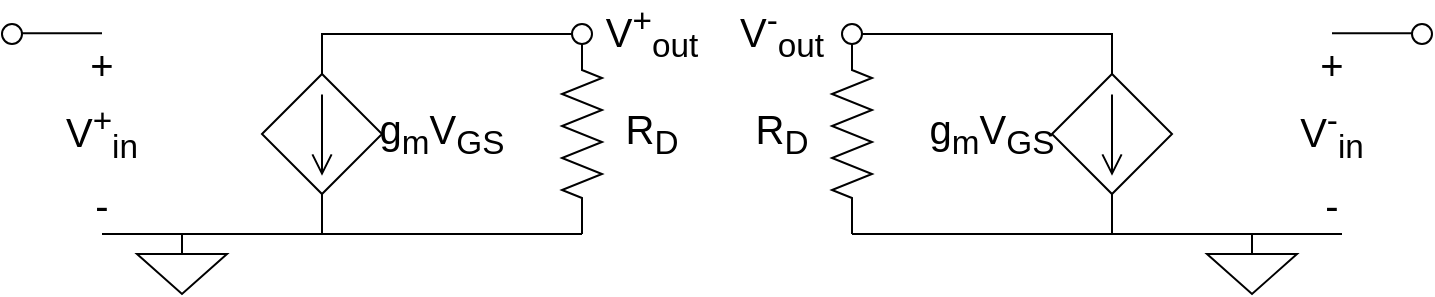 <mxfile version="24.2.5" type="device">
  <diagram name="第 1 页" id="e2apjPScWkacLu9K6uRY">
    <mxGraphModel dx="954" dy="663" grid="1" gridSize="10" guides="1" tooltips="1" connect="1" arrows="1" fold="1" page="1" pageScale="1" pageWidth="827" pageHeight="1169" math="0" shadow="0">
      <root>
        <mxCell id="0" />
        <mxCell id="1" parent="0" />
        <mxCell id="MC8g71kEEHypaPYs7d8e-1" value="" style="pointerEvents=1;verticalLabelPosition=bottom;shadow=0;dashed=0;align=center;html=1;verticalAlign=top;shape=mxgraph.electrical.resistors.resistor_2;rotation=90;" vertex="1" parent="1">
          <mxGeometry x="310" y="240" width="100" height="20" as="geometry" />
        </mxCell>
        <mxCell id="MC8g71kEEHypaPYs7d8e-3" value="" style="pointerEvents=1;verticalLabelPosition=bottom;shadow=0;dashed=0;align=center;html=1;verticalAlign=top;shape=mxgraph.electrical.signal_sources.source;aspect=fixed;points=[[0.5,0,0],[1,0.5,0],[0.5,1,0],[0,0.5,0]];elSignalType=dc2;elSourceType=dependent;" vertex="1" parent="1">
          <mxGeometry x="200" y="220" width="60" height="60" as="geometry" />
        </mxCell>
        <mxCell id="MC8g71kEEHypaPYs7d8e-4" value="" style="pointerEvents=1;verticalLabelPosition=bottom;shadow=0;dashed=0;align=center;html=1;verticalAlign=top;shape=mxgraph.electrical.signal_sources.signal_ground;" vertex="1" parent="1">
          <mxGeometry x="137.5" y="300" width="45" height="30" as="geometry" />
        </mxCell>
        <mxCell id="MC8g71kEEHypaPYs7d8e-5" value="" style="endArrow=none;html=1;strokeWidth=1;rounded=0;entryX=1;entryY=0.5;entryDx=0;entryDy=0;entryPerimeter=0;" edge="1" parent="1" target="MC8g71kEEHypaPYs7d8e-1">
          <mxGeometry width="100" relative="1" as="geometry">
            <mxPoint x="120" y="300" as="sourcePoint" />
            <mxPoint x="360" y="320" as="targetPoint" />
          </mxGeometry>
        </mxCell>
        <mxCell id="MC8g71kEEHypaPYs7d8e-6" value="" style="endArrow=none;html=1;strokeWidth=1;rounded=0;entryX=1;entryY=0.5;entryDx=0;entryDy=0;entryPerimeter=0;exitX=0.5;exitY=0;exitDx=0;exitDy=0;exitPerimeter=0;" edge="1" parent="1" source="MC8g71kEEHypaPYs7d8e-3">
          <mxGeometry width="100" relative="1" as="geometry">
            <mxPoint x="120" y="200" as="sourcePoint" />
            <mxPoint x="360" y="200" as="targetPoint" />
            <Array as="points">
              <mxPoint x="230" y="200" />
            </Array>
          </mxGeometry>
        </mxCell>
        <mxCell id="MC8g71kEEHypaPYs7d8e-7" value="" style="endArrow=none;html=1;strokeWidth=1;rounded=0;entryX=0.5;entryY=1;entryDx=0;entryDy=0;entryPerimeter=0;" edge="1" parent="1" target="MC8g71kEEHypaPYs7d8e-3">
          <mxGeometry width="100" relative="1" as="geometry">
            <mxPoint x="230" y="300" as="sourcePoint" />
            <mxPoint x="280" y="190" as="targetPoint" />
          </mxGeometry>
        </mxCell>
        <mxCell id="MC8g71kEEHypaPYs7d8e-8" value="" style="verticalLabelPosition=bottom;shadow=0;dashed=0;align=center;html=1;verticalAlign=top;strokeWidth=1;shape=ellipse;" vertex="1" parent="1">
          <mxGeometry x="355" y="195" width="10" height="10" as="geometry" />
        </mxCell>
        <mxCell id="MC8g71kEEHypaPYs7d8e-9" value="" style="endArrow=none;html=1;strokeWidth=1;rounded=0;" edge="1" parent="1">
          <mxGeometry width="100" relative="1" as="geometry">
            <mxPoint x="80" y="199.66" as="sourcePoint" />
            <mxPoint x="120" y="199.66" as="targetPoint" />
          </mxGeometry>
        </mxCell>
        <mxCell id="MC8g71kEEHypaPYs7d8e-11" value="" style="verticalLabelPosition=bottom;shadow=0;dashed=0;align=center;html=1;verticalAlign=top;strokeWidth=1;shape=ellipse;" vertex="1" parent="1">
          <mxGeometry x="70" y="195" width="10" height="10" as="geometry" />
        </mxCell>
        <mxCell id="MC8g71kEEHypaPYs7d8e-12" value="+" style="text;html=1;align=center;verticalAlign=middle;whiteSpace=wrap;rounded=0;fontSize=20;" vertex="1" parent="1">
          <mxGeometry x="90" y="200" width="60" height="30" as="geometry" />
        </mxCell>
        <mxCell id="MC8g71kEEHypaPYs7d8e-13" value="-" style="text;html=1;align=center;verticalAlign=middle;whiteSpace=wrap;rounded=0;fontSize=20;" vertex="1" parent="1">
          <mxGeometry x="90" y="270" width="60" height="30" as="geometry" />
        </mxCell>
        <mxCell id="MC8g71kEEHypaPYs7d8e-14" value="V&lt;sup&gt;+&lt;/sup&gt;&lt;font style=&quot;font-size: 20px;&quot;&gt;&lt;sub&gt;in&lt;/sub&gt;&lt;/font&gt;" style="text;html=1;align=center;verticalAlign=middle;whiteSpace=wrap;rounded=0;fontSize=20;" vertex="1" parent="1">
          <mxGeometry x="90" y="235" width="60" height="30" as="geometry" />
        </mxCell>
        <mxCell id="MC8g71kEEHypaPYs7d8e-15" value="g&lt;sub&gt;m&lt;/sub&gt;V&lt;sub&gt;GS&lt;/sub&gt;" style="text;html=1;align=center;verticalAlign=middle;whiteSpace=wrap;rounded=0;fontSize=20;" vertex="1" parent="1">
          <mxGeometry x="260" y="235" width="60" height="30" as="geometry" />
        </mxCell>
        <mxCell id="MC8g71kEEHypaPYs7d8e-16" value="R&lt;sub&gt;D&lt;/sub&gt;" style="text;html=1;align=center;verticalAlign=middle;whiteSpace=wrap;rounded=0;fontSize=20;" vertex="1" parent="1">
          <mxGeometry x="365" y="235" width="60" height="30" as="geometry" />
        </mxCell>
        <mxCell id="MC8g71kEEHypaPYs7d8e-17" value="V&lt;sup&gt;+&lt;/sup&gt;&lt;sub&gt;out&lt;/sub&gt;" style="text;html=1;align=center;verticalAlign=middle;whiteSpace=wrap;rounded=0;fontSize=20;" vertex="1" parent="1">
          <mxGeometry x="365" y="185" width="60" height="30" as="geometry" />
        </mxCell>
        <mxCell id="MC8g71kEEHypaPYs7d8e-18" value="" style="pointerEvents=1;verticalLabelPosition=bottom;shadow=0;dashed=0;align=center;html=1;verticalAlign=top;shape=mxgraph.electrical.resistors.resistor_2;rotation=90;flipH=0;" vertex="1" parent="1">
          <mxGeometry x="445" y="240" width="100" height="20" as="geometry" />
        </mxCell>
        <mxCell id="MC8g71kEEHypaPYs7d8e-19" value="" style="pointerEvents=1;verticalLabelPosition=bottom;shadow=0;dashed=0;align=center;html=1;verticalAlign=top;shape=mxgraph.electrical.signal_sources.source;aspect=fixed;points=[[0.5,0,0],[1,0.5,0],[0.5,1,0],[0,0.5,0]];elSignalType=dc2;elSourceType=dependent;flipH=0;" vertex="1" parent="1">
          <mxGeometry x="595" y="220" width="60" height="60" as="geometry" />
        </mxCell>
        <mxCell id="MC8g71kEEHypaPYs7d8e-20" value="" style="pointerEvents=1;verticalLabelPosition=bottom;shadow=0;dashed=0;align=center;html=1;verticalAlign=top;shape=mxgraph.electrical.signal_sources.signal_ground;flipH=0;" vertex="1" parent="1">
          <mxGeometry x="672.5" y="300" width="45" height="30" as="geometry" />
        </mxCell>
        <mxCell id="MC8g71kEEHypaPYs7d8e-21" value="" style="endArrow=none;html=1;strokeWidth=1;rounded=0;entryX=1;entryY=0.5;entryDx=0;entryDy=0;entryPerimeter=0;" edge="1" parent="1" target="MC8g71kEEHypaPYs7d8e-18">
          <mxGeometry width="100" relative="1" as="geometry">
            <mxPoint x="494.167" y="300" as="sourcePoint" />
            <mxPoint x="254.167" y="320" as="targetPoint" />
          </mxGeometry>
        </mxCell>
        <mxCell id="MC8g71kEEHypaPYs7d8e-22" value="" style="endArrow=none;html=1;strokeWidth=1;rounded=0;entryX=1;entryY=0.5;entryDx=0;entryDy=0;entryPerimeter=0;exitX=0.5;exitY=0;exitDx=0;exitDy=0;exitPerimeter=0;" edge="1" parent="1" source="MC8g71kEEHypaPYs7d8e-19">
          <mxGeometry width="100" relative="1" as="geometry">
            <mxPoint x="735" y="200" as="sourcePoint" />
            <mxPoint x="495" y="200" as="targetPoint" />
            <Array as="points">
              <mxPoint x="625" y="200" />
            </Array>
          </mxGeometry>
        </mxCell>
        <mxCell id="MC8g71kEEHypaPYs7d8e-23" value="" style="endArrow=none;html=1;strokeWidth=1;rounded=0;entryX=0.5;entryY=1;entryDx=0;entryDy=0;entryPerimeter=0;" edge="1" parent="1" target="MC8g71kEEHypaPYs7d8e-19">
          <mxGeometry width="100" relative="1" as="geometry">
            <mxPoint x="625" y="300" as="sourcePoint" />
            <mxPoint x="575" y="190" as="targetPoint" />
          </mxGeometry>
        </mxCell>
        <mxCell id="MC8g71kEEHypaPYs7d8e-24" value="" style="verticalLabelPosition=bottom;shadow=0;dashed=0;align=center;html=1;verticalAlign=top;strokeWidth=1;shape=ellipse;flipH=0;" vertex="1" parent="1">
          <mxGeometry x="490" y="195" width="10" height="10" as="geometry" />
        </mxCell>
        <mxCell id="MC8g71kEEHypaPYs7d8e-25" value="" style="endArrow=none;html=1;strokeWidth=1;rounded=0;" edge="1" parent="1">
          <mxGeometry width="100" relative="1" as="geometry">
            <mxPoint x="775" y="199.66" as="sourcePoint" />
            <mxPoint x="735" y="199.66" as="targetPoint" />
          </mxGeometry>
        </mxCell>
        <mxCell id="MC8g71kEEHypaPYs7d8e-26" value="" style="verticalLabelPosition=bottom;shadow=0;dashed=0;align=center;html=1;verticalAlign=top;strokeWidth=1;shape=ellipse;flipH=0;" vertex="1" parent="1">
          <mxGeometry x="775" y="195" width="10" height="10" as="geometry" />
        </mxCell>
        <mxCell id="MC8g71kEEHypaPYs7d8e-27" value="+" style="text;html=1;align=center;verticalAlign=middle;whiteSpace=wrap;rounded=0;fontSize=20;flipH=0;" vertex="1" parent="1">
          <mxGeometry x="705" y="200" width="60" height="30" as="geometry" />
        </mxCell>
        <mxCell id="MC8g71kEEHypaPYs7d8e-28" value="-" style="text;html=1;align=center;verticalAlign=middle;whiteSpace=wrap;rounded=0;fontSize=20;flipH=0;" vertex="1" parent="1">
          <mxGeometry x="705" y="270" width="60" height="30" as="geometry" />
        </mxCell>
        <mxCell id="MC8g71kEEHypaPYs7d8e-29" value="V&lt;sup&gt;-&lt;/sup&gt;&lt;font style=&quot;font-size: 20px;&quot;&gt;&lt;sub&gt;in&lt;/sub&gt;&lt;/font&gt;" style="text;html=1;align=center;verticalAlign=middle;whiteSpace=wrap;rounded=0;fontSize=20;flipH=0;" vertex="1" parent="1">
          <mxGeometry x="705" y="235" width="60" height="30" as="geometry" />
        </mxCell>
        <mxCell id="MC8g71kEEHypaPYs7d8e-30" value="g&lt;sub&gt;m&lt;/sub&gt;V&lt;sub&gt;GS&lt;/sub&gt;" style="text;html=1;align=center;verticalAlign=middle;whiteSpace=wrap;rounded=0;fontSize=20;flipH=0;" vertex="1" parent="1">
          <mxGeometry x="535" y="235" width="60" height="30" as="geometry" />
        </mxCell>
        <mxCell id="MC8g71kEEHypaPYs7d8e-31" value="R&lt;sub&gt;D&lt;/sub&gt;" style="text;html=1;align=center;verticalAlign=middle;whiteSpace=wrap;rounded=0;fontSize=20;flipH=0;" vertex="1" parent="1">
          <mxGeometry x="430" y="235" width="60" height="30" as="geometry" />
        </mxCell>
        <mxCell id="MC8g71kEEHypaPYs7d8e-32" value="V&lt;sup&gt;-&lt;/sup&gt;&lt;sub&gt;out&lt;/sub&gt;" style="text;html=1;align=center;verticalAlign=middle;whiteSpace=wrap;rounded=0;fontSize=20;flipH=0;" vertex="1" parent="1">
          <mxGeometry x="430" y="185" width="60" height="30" as="geometry" />
        </mxCell>
        <mxCell id="MC8g71kEEHypaPYs7d8e-34" value="" style="endArrow=none;html=1;strokeWidth=1;rounded=0;exitX=1;exitY=0.5;exitDx=0;exitDy=0;exitPerimeter=0;" edge="1" parent="1" source="MC8g71kEEHypaPYs7d8e-18">
          <mxGeometry width="100" relative="1" as="geometry">
            <mxPoint x="620" y="280" as="sourcePoint" />
            <mxPoint x="740" y="300" as="targetPoint" />
          </mxGeometry>
        </mxCell>
      </root>
    </mxGraphModel>
  </diagram>
</mxfile>
